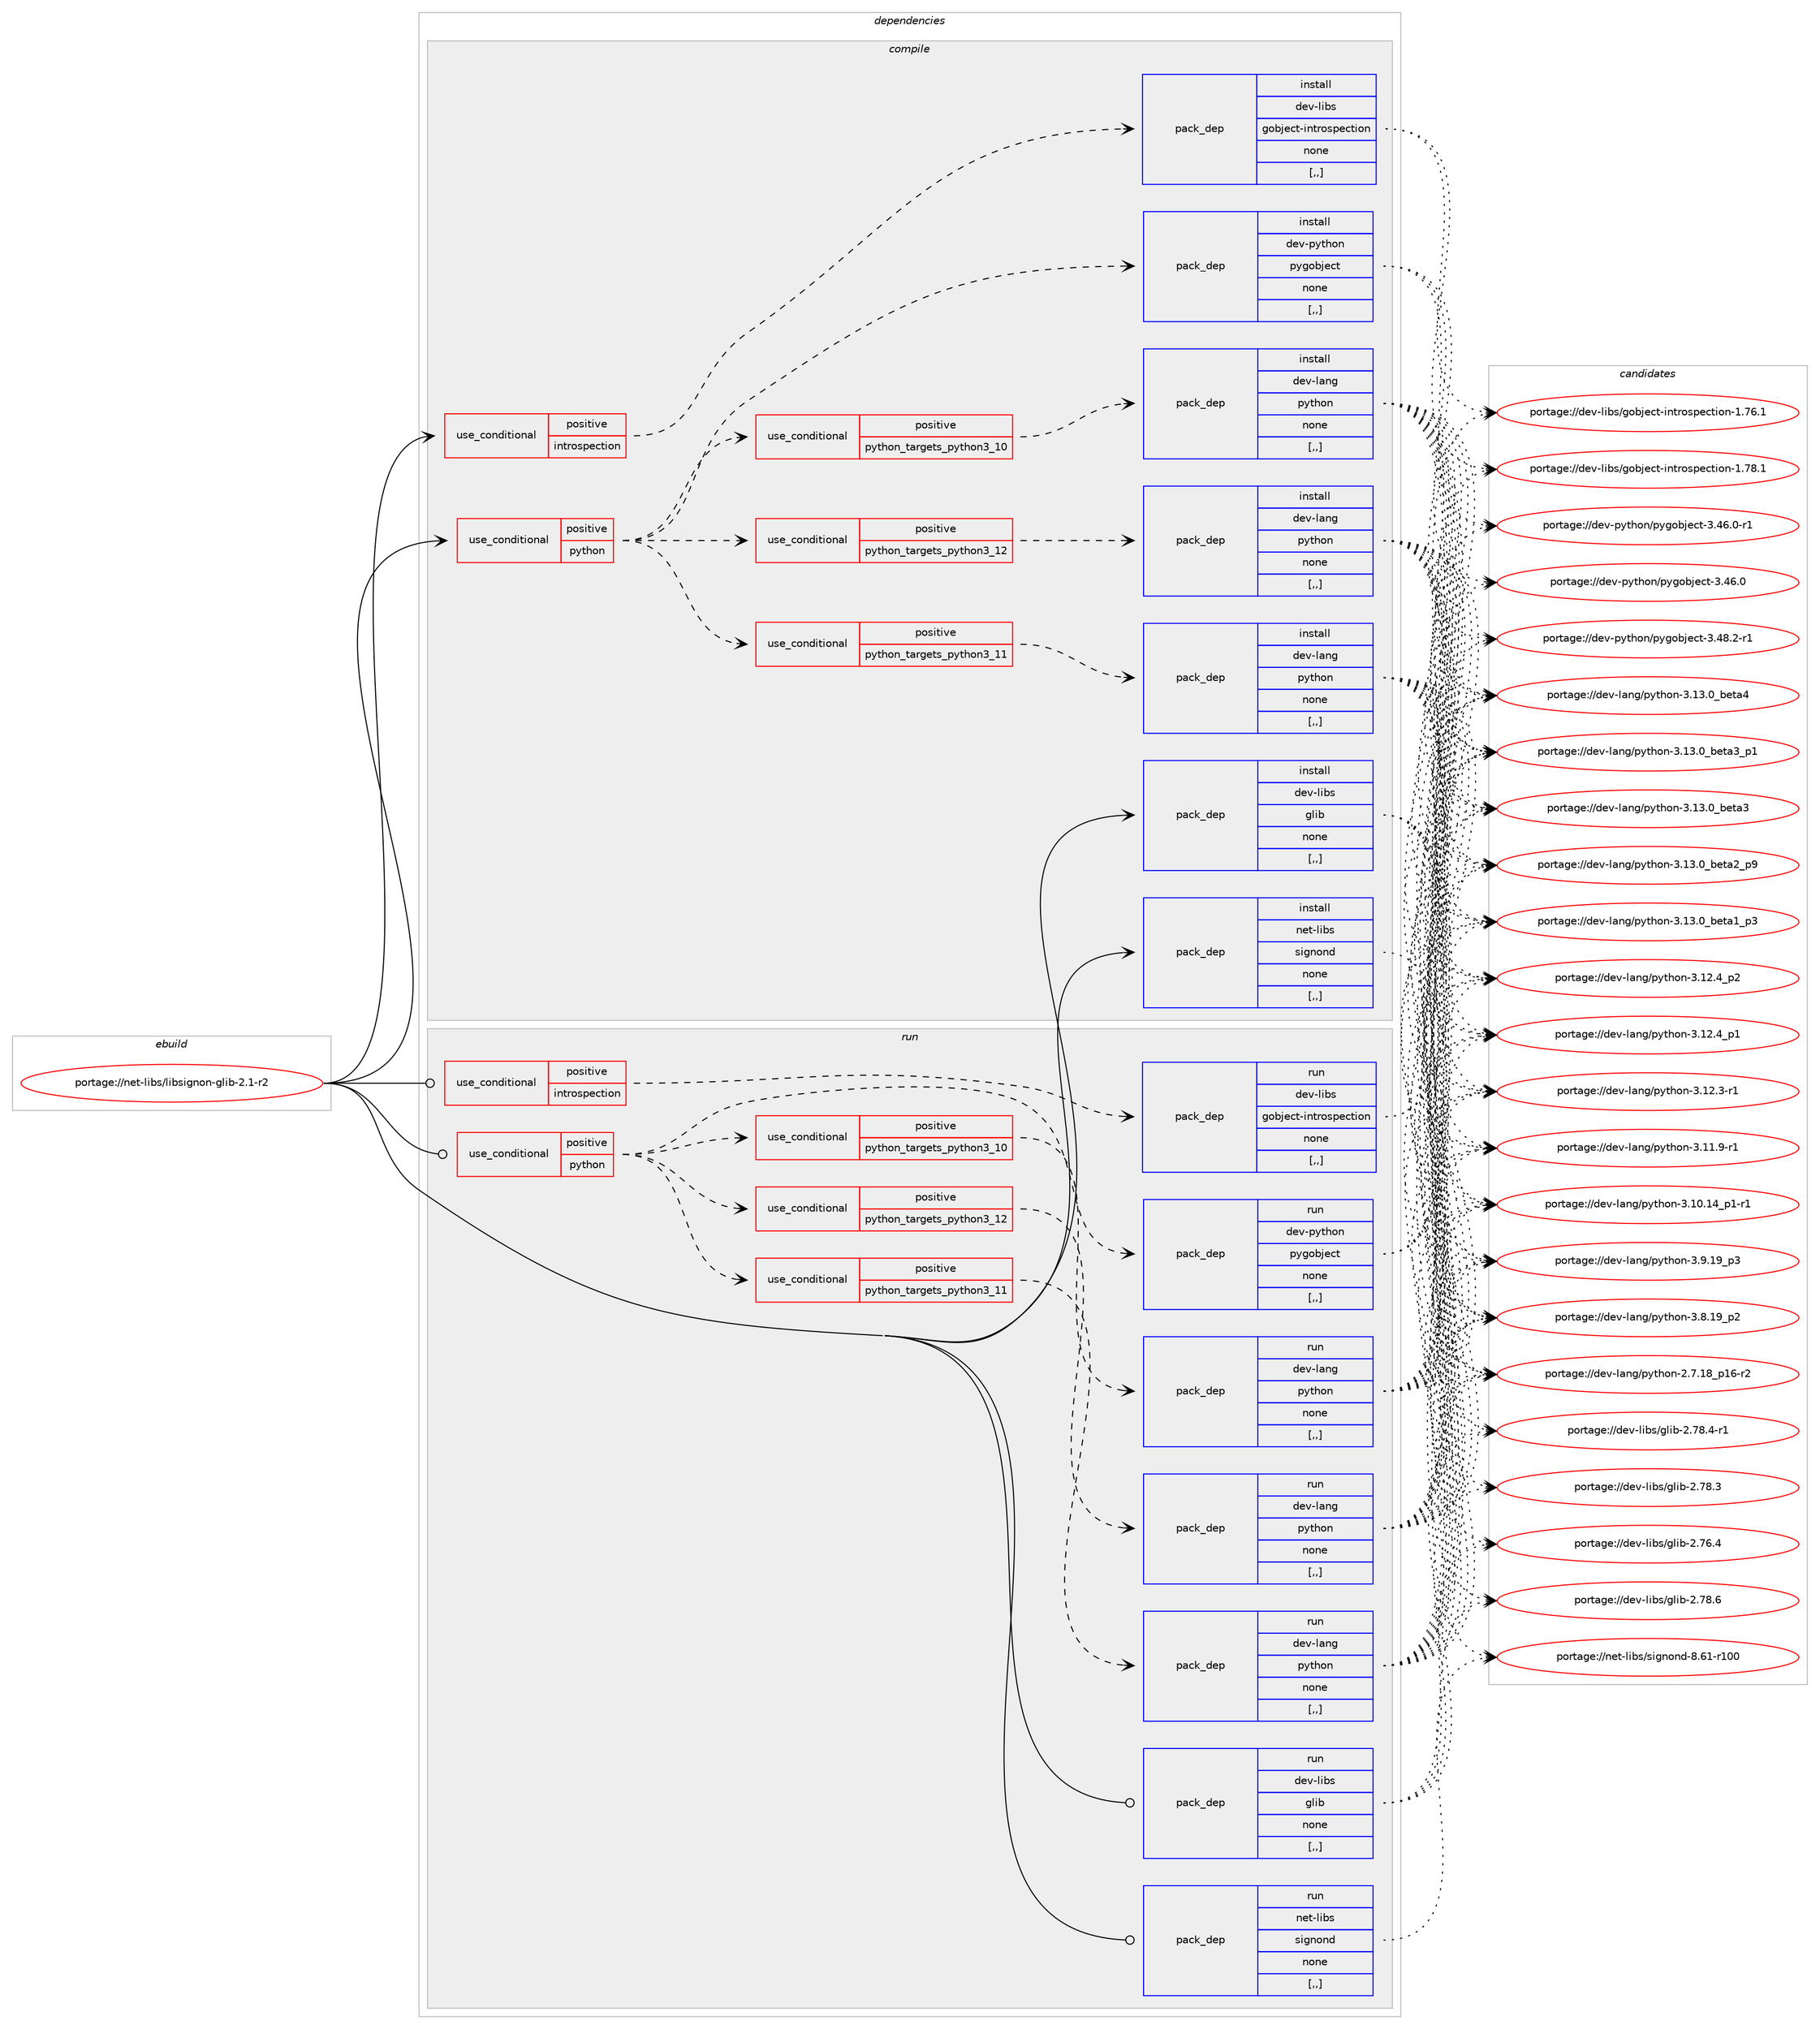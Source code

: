 digraph prolog {

# *************
# Graph options
# *************

newrank=true;
concentrate=true;
compound=true;
graph [rankdir=LR,fontname=Helvetica,fontsize=10,ranksep=1.5];#, ranksep=2.5, nodesep=0.2];
edge  [arrowhead=vee];
node  [fontname=Helvetica,fontsize=10];

# **********
# The ebuild
# **********

subgraph cluster_leftcol {
color=gray;
label=<<i>ebuild</i>>;
id [label="portage://net-libs/libsignon-glib-2.1-r2", color=red, width=4, href="../net-libs/libsignon-glib-2.1-r2.svg"];
}

# ****************
# The dependencies
# ****************

subgraph cluster_midcol {
color=gray;
label=<<i>dependencies</i>>;
subgraph cluster_compile {
fillcolor="#eeeeee";
style=filled;
label=<<i>compile</i>>;
subgraph cond93824 {
dependency359967 [label=<<TABLE BORDER="0" CELLBORDER="1" CELLSPACING="0" CELLPADDING="4"><TR><TD ROWSPAN="3" CELLPADDING="10">use_conditional</TD></TR><TR><TD>positive</TD></TR><TR><TD>introspection</TD></TR></TABLE>>, shape=none, color=red];
subgraph pack263484 {
dependency359968 [label=<<TABLE BORDER="0" CELLBORDER="1" CELLSPACING="0" CELLPADDING="4" WIDTH="220"><TR><TD ROWSPAN="6" CELLPADDING="30">pack_dep</TD></TR><TR><TD WIDTH="110">install</TD></TR><TR><TD>dev-libs</TD></TR><TR><TD>gobject-introspection</TD></TR><TR><TD>none</TD></TR><TR><TD>[,,]</TD></TR></TABLE>>, shape=none, color=blue];
}
dependency359967:e -> dependency359968:w [weight=20,style="dashed",arrowhead="vee"];
}
id:e -> dependency359967:w [weight=20,style="solid",arrowhead="vee"];
subgraph cond93825 {
dependency359969 [label=<<TABLE BORDER="0" CELLBORDER="1" CELLSPACING="0" CELLPADDING="4"><TR><TD ROWSPAN="3" CELLPADDING="10">use_conditional</TD></TR><TR><TD>positive</TD></TR><TR><TD>python</TD></TR></TABLE>>, shape=none, color=red];
subgraph cond93826 {
dependency359970 [label=<<TABLE BORDER="0" CELLBORDER="1" CELLSPACING="0" CELLPADDING="4"><TR><TD ROWSPAN="3" CELLPADDING="10">use_conditional</TD></TR><TR><TD>positive</TD></TR><TR><TD>python_targets_python3_10</TD></TR></TABLE>>, shape=none, color=red];
subgraph pack263485 {
dependency359971 [label=<<TABLE BORDER="0" CELLBORDER="1" CELLSPACING="0" CELLPADDING="4" WIDTH="220"><TR><TD ROWSPAN="6" CELLPADDING="30">pack_dep</TD></TR><TR><TD WIDTH="110">install</TD></TR><TR><TD>dev-lang</TD></TR><TR><TD>python</TD></TR><TR><TD>none</TD></TR><TR><TD>[,,]</TD></TR></TABLE>>, shape=none, color=blue];
}
dependency359970:e -> dependency359971:w [weight=20,style="dashed",arrowhead="vee"];
}
dependency359969:e -> dependency359970:w [weight=20,style="dashed",arrowhead="vee"];
subgraph cond93827 {
dependency359972 [label=<<TABLE BORDER="0" CELLBORDER="1" CELLSPACING="0" CELLPADDING="4"><TR><TD ROWSPAN="3" CELLPADDING="10">use_conditional</TD></TR><TR><TD>positive</TD></TR><TR><TD>python_targets_python3_11</TD></TR></TABLE>>, shape=none, color=red];
subgraph pack263486 {
dependency359973 [label=<<TABLE BORDER="0" CELLBORDER="1" CELLSPACING="0" CELLPADDING="4" WIDTH="220"><TR><TD ROWSPAN="6" CELLPADDING="30">pack_dep</TD></TR><TR><TD WIDTH="110">install</TD></TR><TR><TD>dev-lang</TD></TR><TR><TD>python</TD></TR><TR><TD>none</TD></TR><TR><TD>[,,]</TD></TR></TABLE>>, shape=none, color=blue];
}
dependency359972:e -> dependency359973:w [weight=20,style="dashed",arrowhead="vee"];
}
dependency359969:e -> dependency359972:w [weight=20,style="dashed",arrowhead="vee"];
subgraph cond93828 {
dependency359974 [label=<<TABLE BORDER="0" CELLBORDER="1" CELLSPACING="0" CELLPADDING="4"><TR><TD ROWSPAN="3" CELLPADDING="10">use_conditional</TD></TR><TR><TD>positive</TD></TR><TR><TD>python_targets_python3_12</TD></TR></TABLE>>, shape=none, color=red];
subgraph pack263487 {
dependency359975 [label=<<TABLE BORDER="0" CELLBORDER="1" CELLSPACING="0" CELLPADDING="4" WIDTH="220"><TR><TD ROWSPAN="6" CELLPADDING="30">pack_dep</TD></TR><TR><TD WIDTH="110">install</TD></TR><TR><TD>dev-lang</TD></TR><TR><TD>python</TD></TR><TR><TD>none</TD></TR><TR><TD>[,,]</TD></TR></TABLE>>, shape=none, color=blue];
}
dependency359974:e -> dependency359975:w [weight=20,style="dashed",arrowhead="vee"];
}
dependency359969:e -> dependency359974:w [weight=20,style="dashed",arrowhead="vee"];
subgraph pack263488 {
dependency359976 [label=<<TABLE BORDER="0" CELLBORDER="1" CELLSPACING="0" CELLPADDING="4" WIDTH="220"><TR><TD ROWSPAN="6" CELLPADDING="30">pack_dep</TD></TR><TR><TD WIDTH="110">install</TD></TR><TR><TD>dev-python</TD></TR><TR><TD>pygobject</TD></TR><TR><TD>none</TD></TR><TR><TD>[,,]</TD></TR></TABLE>>, shape=none, color=blue];
}
dependency359969:e -> dependency359976:w [weight=20,style="dashed",arrowhead="vee"];
}
id:e -> dependency359969:w [weight=20,style="solid",arrowhead="vee"];
subgraph pack263489 {
dependency359977 [label=<<TABLE BORDER="0" CELLBORDER="1" CELLSPACING="0" CELLPADDING="4" WIDTH="220"><TR><TD ROWSPAN="6" CELLPADDING="30">pack_dep</TD></TR><TR><TD WIDTH="110">install</TD></TR><TR><TD>dev-libs</TD></TR><TR><TD>glib</TD></TR><TR><TD>none</TD></TR><TR><TD>[,,]</TD></TR></TABLE>>, shape=none, color=blue];
}
id:e -> dependency359977:w [weight=20,style="solid",arrowhead="vee"];
subgraph pack263490 {
dependency359978 [label=<<TABLE BORDER="0" CELLBORDER="1" CELLSPACING="0" CELLPADDING="4" WIDTH="220"><TR><TD ROWSPAN="6" CELLPADDING="30">pack_dep</TD></TR><TR><TD WIDTH="110">install</TD></TR><TR><TD>net-libs</TD></TR><TR><TD>signond</TD></TR><TR><TD>none</TD></TR><TR><TD>[,,]</TD></TR></TABLE>>, shape=none, color=blue];
}
id:e -> dependency359978:w [weight=20,style="solid",arrowhead="vee"];
}
subgraph cluster_compileandrun {
fillcolor="#eeeeee";
style=filled;
label=<<i>compile and run</i>>;
}
subgraph cluster_run {
fillcolor="#eeeeee";
style=filled;
label=<<i>run</i>>;
subgraph cond93829 {
dependency359979 [label=<<TABLE BORDER="0" CELLBORDER="1" CELLSPACING="0" CELLPADDING="4"><TR><TD ROWSPAN="3" CELLPADDING="10">use_conditional</TD></TR><TR><TD>positive</TD></TR><TR><TD>introspection</TD></TR></TABLE>>, shape=none, color=red];
subgraph pack263491 {
dependency359980 [label=<<TABLE BORDER="0" CELLBORDER="1" CELLSPACING="0" CELLPADDING="4" WIDTH="220"><TR><TD ROWSPAN="6" CELLPADDING="30">pack_dep</TD></TR><TR><TD WIDTH="110">run</TD></TR><TR><TD>dev-libs</TD></TR><TR><TD>gobject-introspection</TD></TR><TR><TD>none</TD></TR><TR><TD>[,,]</TD></TR></TABLE>>, shape=none, color=blue];
}
dependency359979:e -> dependency359980:w [weight=20,style="dashed",arrowhead="vee"];
}
id:e -> dependency359979:w [weight=20,style="solid",arrowhead="odot"];
subgraph cond93830 {
dependency359981 [label=<<TABLE BORDER="0" CELLBORDER="1" CELLSPACING="0" CELLPADDING="4"><TR><TD ROWSPAN="3" CELLPADDING="10">use_conditional</TD></TR><TR><TD>positive</TD></TR><TR><TD>python</TD></TR></TABLE>>, shape=none, color=red];
subgraph cond93831 {
dependency359982 [label=<<TABLE BORDER="0" CELLBORDER="1" CELLSPACING="0" CELLPADDING="4"><TR><TD ROWSPAN="3" CELLPADDING="10">use_conditional</TD></TR><TR><TD>positive</TD></TR><TR><TD>python_targets_python3_10</TD></TR></TABLE>>, shape=none, color=red];
subgraph pack263492 {
dependency359983 [label=<<TABLE BORDER="0" CELLBORDER="1" CELLSPACING="0" CELLPADDING="4" WIDTH="220"><TR><TD ROWSPAN="6" CELLPADDING="30">pack_dep</TD></TR><TR><TD WIDTH="110">run</TD></TR><TR><TD>dev-lang</TD></TR><TR><TD>python</TD></TR><TR><TD>none</TD></TR><TR><TD>[,,]</TD></TR></TABLE>>, shape=none, color=blue];
}
dependency359982:e -> dependency359983:w [weight=20,style="dashed",arrowhead="vee"];
}
dependency359981:e -> dependency359982:w [weight=20,style="dashed",arrowhead="vee"];
subgraph cond93832 {
dependency359984 [label=<<TABLE BORDER="0" CELLBORDER="1" CELLSPACING="0" CELLPADDING="4"><TR><TD ROWSPAN="3" CELLPADDING="10">use_conditional</TD></TR><TR><TD>positive</TD></TR><TR><TD>python_targets_python3_11</TD></TR></TABLE>>, shape=none, color=red];
subgraph pack263493 {
dependency359985 [label=<<TABLE BORDER="0" CELLBORDER="1" CELLSPACING="0" CELLPADDING="4" WIDTH="220"><TR><TD ROWSPAN="6" CELLPADDING="30">pack_dep</TD></TR><TR><TD WIDTH="110">run</TD></TR><TR><TD>dev-lang</TD></TR><TR><TD>python</TD></TR><TR><TD>none</TD></TR><TR><TD>[,,]</TD></TR></TABLE>>, shape=none, color=blue];
}
dependency359984:e -> dependency359985:w [weight=20,style="dashed",arrowhead="vee"];
}
dependency359981:e -> dependency359984:w [weight=20,style="dashed",arrowhead="vee"];
subgraph cond93833 {
dependency359986 [label=<<TABLE BORDER="0" CELLBORDER="1" CELLSPACING="0" CELLPADDING="4"><TR><TD ROWSPAN="3" CELLPADDING="10">use_conditional</TD></TR><TR><TD>positive</TD></TR><TR><TD>python_targets_python3_12</TD></TR></TABLE>>, shape=none, color=red];
subgraph pack263494 {
dependency359987 [label=<<TABLE BORDER="0" CELLBORDER="1" CELLSPACING="0" CELLPADDING="4" WIDTH="220"><TR><TD ROWSPAN="6" CELLPADDING="30">pack_dep</TD></TR><TR><TD WIDTH="110">run</TD></TR><TR><TD>dev-lang</TD></TR><TR><TD>python</TD></TR><TR><TD>none</TD></TR><TR><TD>[,,]</TD></TR></TABLE>>, shape=none, color=blue];
}
dependency359986:e -> dependency359987:w [weight=20,style="dashed",arrowhead="vee"];
}
dependency359981:e -> dependency359986:w [weight=20,style="dashed",arrowhead="vee"];
subgraph pack263495 {
dependency359988 [label=<<TABLE BORDER="0" CELLBORDER="1" CELLSPACING="0" CELLPADDING="4" WIDTH="220"><TR><TD ROWSPAN="6" CELLPADDING="30">pack_dep</TD></TR><TR><TD WIDTH="110">run</TD></TR><TR><TD>dev-python</TD></TR><TR><TD>pygobject</TD></TR><TR><TD>none</TD></TR><TR><TD>[,,]</TD></TR></TABLE>>, shape=none, color=blue];
}
dependency359981:e -> dependency359988:w [weight=20,style="dashed",arrowhead="vee"];
}
id:e -> dependency359981:w [weight=20,style="solid",arrowhead="odot"];
subgraph pack263496 {
dependency359989 [label=<<TABLE BORDER="0" CELLBORDER="1" CELLSPACING="0" CELLPADDING="4" WIDTH="220"><TR><TD ROWSPAN="6" CELLPADDING="30">pack_dep</TD></TR><TR><TD WIDTH="110">run</TD></TR><TR><TD>dev-libs</TD></TR><TR><TD>glib</TD></TR><TR><TD>none</TD></TR><TR><TD>[,,]</TD></TR></TABLE>>, shape=none, color=blue];
}
id:e -> dependency359989:w [weight=20,style="solid",arrowhead="odot"];
subgraph pack263497 {
dependency359990 [label=<<TABLE BORDER="0" CELLBORDER="1" CELLSPACING="0" CELLPADDING="4" WIDTH="220"><TR><TD ROWSPAN="6" CELLPADDING="30">pack_dep</TD></TR><TR><TD WIDTH="110">run</TD></TR><TR><TD>net-libs</TD></TR><TR><TD>signond</TD></TR><TR><TD>none</TD></TR><TR><TD>[,,]</TD></TR></TABLE>>, shape=none, color=blue];
}
id:e -> dependency359990:w [weight=20,style="solid",arrowhead="odot"];
}
}

# **************
# The candidates
# **************

subgraph cluster_choices {
rank=same;
color=gray;
label=<<i>candidates</i>>;

subgraph choice263484 {
color=black;
nodesep=1;
choice1001011184510810598115471031119810610199116451051101161141111151121019911610511111045494655564649 [label="portage://dev-libs/gobject-introspection-1.78.1", color=red, width=4,href="../dev-libs/gobject-introspection-1.78.1.svg"];
choice1001011184510810598115471031119810610199116451051101161141111151121019911610511111045494655544649 [label="portage://dev-libs/gobject-introspection-1.76.1", color=red, width=4,href="../dev-libs/gobject-introspection-1.76.1.svg"];
dependency359968:e -> choice1001011184510810598115471031119810610199116451051101161141111151121019911610511111045494655564649:w [style=dotted,weight="100"];
dependency359968:e -> choice1001011184510810598115471031119810610199116451051101161141111151121019911610511111045494655544649:w [style=dotted,weight="100"];
}
subgraph choice263485 {
color=black;
nodesep=1;
choice1001011184510897110103471121211161041111104551464951464895981011169752 [label="portage://dev-lang/python-3.13.0_beta4", color=red, width=4,href="../dev-lang/python-3.13.0_beta4.svg"];
choice10010111845108971101034711212111610411111045514649514648959810111697519511249 [label="portage://dev-lang/python-3.13.0_beta3_p1", color=red, width=4,href="../dev-lang/python-3.13.0_beta3_p1.svg"];
choice1001011184510897110103471121211161041111104551464951464895981011169751 [label="portage://dev-lang/python-3.13.0_beta3", color=red, width=4,href="../dev-lang/python-3.13.0_beta3.svg"];
choice10010111845108971101034711212111610411111045514649514648959810111697509511257 [label="portage://dev-lang/python-3.13.0_beta2_p9", color=red, width=4,href="../dev-lang/python-3.13.0_beta2_p9.svg"];
choice10010111845108971101034711212111610411111045514649514648959810111697499511251 [label="portage://dev-lang/python-3.13.0_beta1_p3", color=red, width=4,href="../dev-lang/python-3.13.0_beta1_p3.svg"];
choice100101118451089711010347112121116104111110455146495046529511250 [label="portage://dev-lang/python-3.12.4_p2", color=red, width=4,href="../dev-lang/python-3.12.4_p2.svg"];
choice100101118451089711010347112121116104111110455146495046529511249 [label="portage://dev-lang/python-3.12.4_p1", color=red, width=4,href="../dev-lang/python-3.12.4_p1.svg"];
choice100101118451089711010347112121116104111110455146495046514511449 [label="portage://dev-lang/python-3.12.3-r1", color=red, width=4,href="../dev-lang/python-3.12.3-r1.svg"];
choice100101118451089711010347112121116104111110455146494946574511449 [label="portage://dev-lang/python-3.11.9-r1", color=red, width=4,href="../dev-lang/python-3.11.9-r1.svg"];
choice100101118451089711010347112121116104111110455146494846495295112494511449 [label="portage://dev-lang/python-3.10.14_p1-r1", color=red, width=4,href="../dev-lang/python-3.10.14_p1-r1.svg"];
choice100101118451089711010347112121116104111110455146574649579511251 [label="portage://dev-lang/python-3.9.19_p3", color=red, width=4,href="../dev-lang/python-3.9.19_p3.svg"];
choice100101118451089711010347112121116104111110455146564649579511250 [label="portage://dev-lang/python-3.8.19_p2", color=red, width=4,href="../dev-lang/python-3.8.19_p2.svg"];
choice100101118451089711010347112121116104111110455046554649569511249544511450 [label="portage://dev-lang/python-2.7.18_p16-r2", color=red, width=4,href="../dev-lang/python-2.7.18_p16-r2.svg"];
dependency359971:e -> choice1001011184510897110103471121211161041111104551464951464895981011169752:w [style=dotted,weight="100"];
dependency359971:e -> choice10010111845108971101034711212111610411111045514649514648959810111697519511249:w [style=dotted,weight="100"];
dependency359971:e -> choice1001011184510897110103471121211161041111104551464951464895981011169751:w [style=dotted,weight="100"];
dependency359971:e -> choice10010111845108971101034711212111610411111045514649514648959810111697509511257:w [style=dotted,weight="100"];
dependency359971:e -> choice10010111845108971101034711212111610411111045514649514648959810111697499511251:w [style=dotted,weight="100"];
dependency359971:e -> choice100101118451089711010347112121116104111110455146495046529511250:w [style=dotted,weight="100"];
dependency359971:e -> choice100101118451089711010347112121116104111110455146495046529511249:w [style=dotted,weight="100"];
dependency359971:e -> choice100101118451089711010347112121116104111110455146495046514511449:w [style=dotted,weight="100"];
dependency359971:e -> choice100101118451089711010347112121116104111110455146494946574511449:w [style=dotted,weight="100"];
dependency359971:e -> choice100101118451089711010347112121116104111110455146494846495295112494511449:w [style=dotted,weight="100"];
dependency359971:e -> choice100101118451089711010347112121116104111110455146574649579511251:w [style=dotted,weight="100"];
dependency359971:e -> choice100101118451089711010347112121116104111110455146564649579511250:w [style=dotted,weight="100"];
dependency359971:e -> choice100101118451089711010347112121116104111110455046554649569511249544511450:w [style=dotted,weight="100"];
}
subgraph choice263486 {
color=black;
nodesep=1;
choice1001011184510897110103471121211161041111104551464951464895981011169752 [label="portage://dev-lang/python-3.13.0_beta4", color=red, width=4,href="../dev-lang/python-3.13.0_beta4.svg"];
choice10010111845108971101034711212111610411111045514649514648959810111697519511249 [label="portage://dev-lang/python-3.13.0_beta3_p1", color=red, width=4,href="../dev-lang/python-3.13.0_beta3_p1.svg"];
choice1001011184510897110103471121211161041111104551464951464895981011169751 [label="portage://dev-lang/python-3.13.0_beta3", color=red, width=4,href="../dev-lang/python-3.13.0_beta3.svg"];
choice10010111845108971101034711212111610411111045514649514648959810111697509511257 [label="portage://dev-lang/python-3.13.0_beta2_p9", color=red, width=4,href="../dev-lang/python-3.13.0_beta2_p9.svg"];
choice10010111845108971101034711212111610411111045514649514648959810111697499511251 [label="portage://dev-lang/python-3.13.0_beta1_p3", color=red, width=4,href="../dev-lang/python-3.13.0_beta1_p3.svg"];
choice100101118451089711010347112121116104111110455146495046529511250 [label="portage://dev-lang/python-3.12.4_p2", color=red, width=4,href="../dev-lang/python-3.12.4_p2.svg"];
choice100101118451089711010347112121116104111110455146495046529511249 [label="portage://dev-lang/python-3.12.4_p1", color=red, width=4,href="../dev-lang/python-3.12.4_p1.svg"];
choice100101118451089711010347112121116104111110455146495046514511449 [label="portage://dev-lang/python-3.12.3-r1", color=red, width=4,href="../dev-lang/python-3.12.3-r1.svg"];
choice100101118451089711010347112121116104111110455146494946574511449 [label="portage://dev-lang/python-3.11.9-r1", color=red, width=4,href="../dev-lang/python-3.11.9-r1.svg"];
choice100101118451089711010347112121116104111110455146494846495295112494511449 [label="portage://dev-lang/python-3.10.14_p1-r1", color=red, width=4,href="../dev-lang/python-3.10.14_p1-r1.svg"];
choice100101118451089711010347112121116104111110455146574649579511251 [label="portage://dev-lang/python-3.9.19_p3", color=red, width=4,href="../dev-lang/python-3.9.19_p3.svg"];
choice100101118451089711010347112121116104111110455146564649579511250 [label="portage://dev-lang/python-3.8.19_p2", color=red, width=4,href="../dev-lang/python-3.8.19_p2.svg"];
choice100101118451089711010347112121116104111110455046554649569511249544511450 [label="portage://dev-lang/python-2.7.18_p16-r2", color=red, width=4,href="../dev-lang/python-2.7.18_p16-r2.svg"];
dependency359973:e -> choice1001011184510897110103471121211161041111104551464951464895981011169752:w [style=dotted,weight="100"];
dependency359973:e -> choice10010111845108971101034711212111610411111045514649514648959810111697519511249:w [style=dotted,weight="100"];
dependency359973:e -> choice1001011184510897110103471121211161041111104551464951464895981011169751:w [style=dotted,weight="100"];
dependency359973:e -> choice10010111845108971101034711212111610411111045514649514648959810111697509511257:w [style=dotted,weight="100"];
dependency359973:e -> choice10010111845108971101034711212111610411111045514649514648959810111697499511251:w [style=dotted,weight="100"];
dependency359973:e -> choice100101118451089711010347112121116104111110455146495046529511250:w [style=dotted,weight="100"];
dependency359973:e -> choice100101118451089711010347112121116104111110455146495046529511249:w [style=dotted,weight="100"];
dependency359973:e -> choice100101118451089711010347112121116104111110455146495046514511449:w [style=dotted,weight="100"];
dependency359973:e -> choice100101118451089711010347112121116104111110455146494946574511449:w [style=dotted,weight="100"];
dependency359973:e -> choice100101118451089711010347112121116104111110455146494846495295112494511449:w [style=dotted,weight="100"];
dependency359973:e -> choice100101118451089711010347112121116104111110455146574649579511251:w [style=dotted,weight="100"];
dependency359973:e -> choice100101118451089711010347112121116104111110455146564649579511250:w [style=dotted,weight="100"];
dependency359973:e -> choice100101118451089711010347112121116104111110455046554649569511249544511450:w [style=dotted,weight="100"];
}
subgraph choice263487 {
color=black;
nodesep=1;
choice1001011184510897110103471121211161041111104551464951464895981011169752 [label="portage://dev-lang/python-3.13.0_beta4", color=red, width=4,href="../dev-lang/python-3.13.0_beta4.svg"];
choice10010111845108971101034711212111610411111045514649514648959810111697519511249 [label="portage://dev-lang/python-3.13.0_beta3_p1", color=red, width=4,href="../dev-lang/python-3.13.0_beta3_p1.svg"];
choice1001011184510897110103471121211161041111104551464951464895981011169751 [label="portage://dev-lang/python-3.13.0_beta3", color=red, width=4,href="../dev-lang/python-3.13.0_beta3.svg"];
choice10010111845108971101034711212111610411111045514649514648959810111697509511257 [label="portage://dev-lang/python-3.13.0_beta2_p9", color=red, width=4,href="../dev-lang/python-3.13.0_beta2_p9.svg"];
choice10010111845108971101034711212111610411111045514649514648959810111697499511251 [label="portage://dev-lang/python-3.13.0_beta1_p3", color=red, width=4,href="../dev-lang/python-3.13.0_beta1_p3.svg"];
choice100101118451089711010347112121116104111110455146495046529511250 [label="portage://dev-lang/python-3.12.4_p2", color=red, width=4,href="../dev-lang/python-3.12.4_p2.svg"];
choice100101118451089711010347112121116104111110455146495046529511249 [label="portage://dev-lang/python-3.12.4_p1", color=red, width=4,href="../dev-lang/python-3.12.4_p1.svg"];
choice100101118451089711010347112121116104111110455146495046514511449 [label="portage://dev-lang/python-3.12.3-r1", color=red, width=4,href="../dev-lang/python-3.12.3-r1.svg"];
choice100101118451089711010347112121116104111110455146494946574511449 [label="portage://dev-lang/python-3.11.9-r1", color=red, width=4,href="../dev-lang/python-3.11.9-r1.svg"];
choice100101118451089711010347112121116104111110455146494846495295112494511449 [label="portage://dev-lang/python-3.10.14_p1-r1", color=red, width=4,href="../dev-lang/python-3.10.14_p1-r1.svg"];
choice100101118451089711010347112121116104111110455146574649579511251 [label="portage://dev-lang/python-3.9.19_p3", color=red, width=4,href="../dev-lang/python-3.9.19_p3.svg"];
choice100101118451089711010347112121116104111110455146564649579511250 [label="portage://dev-lang/python-3.8.19_p2", color=red, width=4,href="../dev-lang/python-3.8.19_p2.svg"];
choice100101118451089711010347112121116104111110455046554649569511249544511450 [label="portage://dev-lang/python-2.7.18_p16-r2", color=red, width=4,href="../dev-lang/python-2.7.18_p16-r2.svg"];
dependency359975:e -> choice1001011184510897110103471121211161041111104551464951464895981011169752:w [style=dotted,weight="100"];
dependency359975:e -> choice10010111845108971101034711212111610411111045514649514648959810111697519511249:w [style=dotted,weight="100"];
dependency359975:e -> choice1001011184510897110103471121211161041111104551464951464895981011169751:w [style=dotted,weight="100"];
dependency359975:e -> choice10010111845108971101034711212111610411111045514649514648959810111697509511257:w [style=dotted,weight="100"];
dependency359975:e -> choice10010111845108971101034711212111610411111045514649514648959810111697499511251:w [style=dotted,weight="100"];
dependency359975:e -> choice100101118451089711010347112121116104111110455146495046529511250:w [style=dotted,weight="100"];
dependency359975:e -> choice100101118451089711010347112121116104111110455146495046529511249:w [style=dotted,weight="100"];
dependency359975:e -> choice100101118451089711010347112121116104111110455146495046514511449:w [style=dotted,weight="100"];
dependency359975:e -> choice100101118451089711010347112121116104111110455146494946574511449:w [style=dotted,weight="100"];
dependency359975:e -> choice100101118451089711010347112121116104111110455146494846495295112494511449:w [style=dotted,weight="100"];
dependency359975:e -> choice100101118451089711010347112121116104111110455146574649579511251:w [style=dotted,weight="100"];
dependency359975:e -> choice100101118451089711010347112121116104111110455146564649579511250:w [style=dotted,weight="100"];
dependency359975:e -> choice100101118451089711010347112121116104111110455046554649569511249544511450:w [style=dotted,weight="100"];
}
subgraph choice263488 {
color=black;
nodesep=1;
choice10010111845112121116104111110471121211031119810610199116455146525646504511449 [label="portage://dev-python/pygobject-3.48.2-r1", color=red, width=4,href="../dev-python/pygobject-3.48.2-r1.svg"];
choice10010111845112121116104111110471121211031119810610199116455146525446484511449 [label="portage://dev-python/pygobject-3.46.0-r1", color=red, width=4,href="../dev-python/pygobject-3.46.0-r1.svg"];
choice1001011184511212111610411111047112121103111981061019911645514652544648 [label="portage://dev-python/pygobject-3.46.0", color=red, width=4,href="../dev-python/pygobject-3.46.0.svg"];
dependency359976:e -> choice10010111845112121116104111110471121211031119810610199116455146525646504511449:w [style=dotted,weight="100"];
dependency359976:e -> choice10010111845112121116104111110471121211031119810610199116455146525446484511449:w [style=dotted,weight="100"];
dependency359976:e -> choice1001011184511212111610411111047112121103111981061019911645514652544648:w [style=dotted,weight="100"];
}
subgraph choice263489 {
color=black;
nodesep=1;
choice1001011184510810598115471031081059845504655564654 [label="portage://dev-libs/glib-2.78.6", color=red, width=4,href="../dev-libs/glib-2.78.6.svg"];
choice10010111845108105981154710310810598455046555646524511449 [label="portage://dev-libs/glib-2.78.4-r1", color=red, width=4,href="../dev-libs/glib-2.78.4-r1.svg"];
choice1001011184510810598115471031081059845504655564651 [label="portage://dev-libs/glib-2.78.3", color=red, width=4,href="../dev-libs/glib-2.78.3.svg"];
choice1001011184510810598115471031081059845504655544652 [label="portage://dev-libs/glib-2.76.4", color=red, width=4,href="../dev-libs/glib-2.76.4.svg"];
dependency359977:e -> choice1001011184510810598115471031081059845504655564654:w [style=dotted,weight="100"];
dependency359977:e -> choice10010111845108105981154710310810598455046555646524511449:w [style=dotted,weight="100"];
dependency359977:e -> choice1001011184510810598115471031081059845504655564651:w [style=dotted,weight="100"];
dependency359977:e -> choice1001011184510810598115471031081059845504655544652:w [style=dotted,weight="100"];
}
subgraph choice263490 {
color=black;
nodesep=1;
choice110101116451081059811547115105103110111110100455646544945114494848 [label="portage://net-libs/signond-8.61-r100", color=red, width=4,href="../net-libs/signond-8.61-r100.svg"];
dependency359978:e -> choice110101116451081059811547115105103110111110100455646544945114494848:w [style=dotted,weight="100"];
}
subgraph choice263491 {
color=black;
nodesep=1;
choice1001011184510810598115471031119810610199116451051101161141111151121019911610511111045494655564649 [label="portage://dev-libs/gobject-introspection-1.78.1", color=red, width=4,href="../dev-libs/gobject-introspection-1.78.1.svg"];
choice1001011184510810598115471031119810610199116451051101161141111151121019911610511111045494655544649 [label="portage://dev-libs/gobject-introspection-1.76.1", color=red, width=4,href="../dev-libs/gobject-introspection-1.76.1.svg"];
dependency359980:e -> choice1001011184510810598115471031119810610199116451051101161141111151121019911610511111045494655564649:w [style=dotted,weight="100"];
dependency359980:e -> choice1001011184510810598115471031119810610199116451051101161141111151121019911610511111045494655544649:w [style=dotted,weight="100"];
}
subgraph choice263492 {
color=black;
nodesep=1;
choice1001011184510897110103471121211161041111104551464951464895981011169752 [label="portage://dev-lang/python-3.13.0_beta4", color=red, width=4,href="../dev-lang/python-3.13.0_beta4.svg"];
choice10010111845108971101034711212111610411111045514649514648959810111697519511249 [label="portage://dev-lang/python-3.13.0_beta3_p1", color=red, width=4,href="../dev-lang/python-3.13.0_beta3_p1.svg"];
choice1001011184510897110103471121211161041111104551464951464895981011169751 [label="portage://dev-lang/python-3.13.0_beta3", color=red, width=4,href="../dev-lang/python-3.13.0_beta3.svg"];
choice10010111845108971101034711212111610411111045514649514648959810111697509511257 [label="portage://dev-lang/python-3.13.0_beta2_p9", color=red, width=4,href="../dev-lang/python-3.13.0_beta2_p9.svg"];
choice10010111845108971101034711212111610411111045514649514648959810111697499511251 [label="portage://dev-lang/python-3.13.0_beta1_p3", color=red, width=4,href="../dev-lang/python-3.13.0_beta1_p3.svg"];
choice100101118451089711010347112121116104111110455146495046529511250 [label="portage://dev-lang/python-3.12.4_p2", color=red, width=4,href="../dev-lang/python-3.12.4_p2.svg"];
choice100101118451089711010347112121116104111110455146495046529511249 [label="portage://dev-lang/python-3.12.4_p1", color=red, width=4,href="../dev-lang/python-3.12.4_p1.svg"];
choice100101118451089711010347112121116104111110455146495046514511449 [label="portage://dev-lang/python-3.12.3-r1", color=red, width=4,href="../dev-lang/python-3.12.3-r1.svg"];
choice100101118451089711010347112121116104111110455146494946574511449 [label="portage://dev-lang/python-3.11.9-r1", color=red, width=4,href="../dev-lang/python-3.11.9-r1.svg"];
choice100101118451089711010347112121116104111110455146494846495295112494511449 [label="portage://dev-lang/python-3.10.14_p1-r1", color=red, width=4,href="../dev-lang/python-3.10.14_p1-r1.svg"];
choice100101118451089711010347112121116104111110455146574649579511251 [label="portage://dev-lang/python-3.9.19_p3", color=red, width=4,href="../dev-lang/python-3.9.19_p3.svg"];
choice100101118451089711010347112121116104111110455146564649579511250 [label="portage://dev-lang/python-3.8.19_p2", color=red, width=4,href="../dev-lang/python-3.8.19_p2.svg"];
choice100101118451089711010347112121116104111110455046554649569511249544511450 [label="portage://dev-lang/python-2.7.18_p16-r2", color=red, width=4,href="../dev-lang/python-2.7.18_p16-r2.svg"];
dependency359983:e -> choice1001011184510897110103471121211161041111104551464951464895981011169752:w [style=dotted,weight="100"];
dependency359983:e -> choice10010111845108971101034711212111610411111045514649514648959810111697519511249:w [style=dotted,weight="100"];
dependency359983:e -> choice1001011184510897110103471121211161041111104551464951464895981011169751:w [style=dotted,weight="100"];
dependency359983:e -> choice10010111845108971101034711212111610411111045514649514648959810111697509511257:w [style=dotted,weight="100"];
dependency359983:e -> choice10010111845108971101034711212111610411111045514649514648959810111697499511251:w [style=dotted,weight="100"];
dependency359983:e -> choice100101118451089711010347112121116104111110455146495046529511250:w [style=dotted,weight="100"];
dependency359983:e -> choice100101118451089711010347112121116104111110455146495046529511249:w [style=dotted,weight="100"];
dependency359983:e -> choice100101118451089711010347112121116104111110455146495046514511449:w [style=dotted,weight="100"];
dependency359983:e -> choice100101118451089711010347112121116104111110455146494946574511449:w [style=dotted,weight="100"];
dependency359983:e -> choice100101118451089711010347112121116104111110455146494846495295112494511449:w [style=dotted,weight="100"];
dependency359983:e -> choice100101118451089711010347112121116104111110455146574649579511251:w [style=dotted,weight="100"];
dependency359983:e -> choice100101118451089711010347112121116104111110455146564649579511250:w [style=dotted,weight="100"];
dependency359983:e -> choice100101118451089711010347112121116104111110455046554649569511249544511450:w [style=dotted,weight="100"];
}
subgraph choice263493 {
color=black;
nodesep=1;
choice1001011184510897110103471121211161041111104551464951464895981011169752 [label="portage://dev-lang/python-3.13.0_beta4", color=red, width=4,href="../dev-lang/python-3.13.0_beta4.svg"];
choice10010111845108971101034711212111610411111045514649514648959810111697519511249 [label="portage://dev-lang/python-3.13.0_beta3_p1", color=red, width=4,href="../dev-lang/python-3.13.0_beta3_p1.svg"];
choice1001011184510897110103471121211161041111104551464951464895981011169751 [label="portage://dev-lang/python-3.13.0_beta3", color=red, width=4,href="../dev-lang/python-3.13.0_beta3.svg"];
choice10010111845108971101034711212111610411111045514649514648959810111697509511257 [label="portage://dev-lang/python-3.13.0_beta2_p9", color=red, width=4,href="../dev-lang/python-3.13.0_beta2_p9.svg"];
choice10010111845108971101034711212111610411111045514649514648959810111697499511251 [label="portage://dev-lang/python-3.13.0_beta1_p3", color=red, width=4,href="../dev-lang/python-3.13.0_beta1_p3.svg"];
choice100101118451089711010347112121116104111110455146495046529511250 [label="portage://dev-lang/python-3.12.4_p2", color=red, width=4,href="../dev-lang/python-3.12.4_p2.svg"];
choice100101118451089711010347112121116104111110455146495046529511249 [label="portage://dev-lang/python-3.12.4_p1", color=red, width=4,href="../dev-lang/python-3.12.4_p1.svg"];
choice100101118451089711010347112121116104111110455146495046514511449 [label="portage://dev-lang/python-3.12.3-r1", color=red, width=4,href="../dev-lang/python-3.12.3-r1.svg"];
choice100101118451089711010347112121116104111110455146494946574511449 [label="portage://dev-lang/python-3.11.9-r1", color=red, width=4,href="../dev-lang/python-3.11.9-r1.svg"];
choice100101118451089711010347112121116104111110455146494846495295112494511449 [label="portage://dev-lang/python-3.10.14_p1-r1", color=red, width=4,href="../dev-lang/python-3.10.14_p1-r1.svg"];
choice100101118451089711010347112121116104111110455146574649579511251 [label="portage://dev-lang/python-3.9.19_p3", color=red, width=4,href="../dev-lang/python-3.9.19_p3.svg"];
choice100101118451089711010347112121116104111110455146564649579511250 [label="portage://dev-lang/python-3.8.19_p2", color=red, width=4,href="../dev-lang/python-3.8.19_p2.svg"];
choice100101118451089711010347112121116104111110455046554649569511249544511450 [label="portage://dev-lang/python-2.7.18_p16-r2", color=red, width=4,href="../dev-lang/python-2.7.18_p16-r2.svg"];
dependency359985:e -> choice1001011184510897110103471121211161041111104551464951464895981011169752:w [style=dotted,weight="100"];
dependency359985:e -> choice10010111845108971101034711212111610411111045514649514648959810111697519511249:w [style=dotted,weight="100"];
dependency359985:e -> choice1001011184510897110103471121211161041111104551464951464895981011169751:w [style=dotted,weight="100"];
dependency359985:e -> choice10010111845108971101034711212111610411111045514649514648959810111697509511257:w [style=dotted,weight="100"];
dependency359985:e -> choice10010111845108971101034711212111610411111045514649514648959810111697499511251:w [style=dotted,weight="100"];
dependency359985:e -> choice100101118451089711010347112121116104111110455146495046529511250:w [style=dotted,weight="100"];
dependency359985:e -> choice100101118451089711010347112121116104111110455146495046529511249:w [style=dotted,weight="100"];
dependency359985:e -> choice100101118451089711010347112121116104111110455146495046514511449:w [style=dotted,weight="100"];
dependency359985:e -> choice100101118451089711010347112121116104111110455146494946574511449:w [style=dotted,weight="100"];
dependency359985:e -> choice100101118451089711010347112121116104111110455146494846495295112494511449:w [style=dotted,weight="100"];
dependency359985:e -> choice100101118451089711010347112121116104111110455146574649579511251:w [style=dotted,weight="100"];
dependency359985:e -> choice100101118451089711010347112121116104111110455146564649579511250:w [style=dotted,weight="100"];
dependency359985:e -> choice100101118451089711010347112121116104111110455046554649569511249544511450:w [style=dotted,weight="100"];
}
subgraph choice263494 {
color=black;
nodesep=1;
choice1001011184510897110103471121211161041111104551464951464895981011169752 [label="portage://dev-lang/python-3.13.0_beta4", color=red, width=4,href="../dev-lang/python-3.13.0_beta4.svg"];
choice10010111845108971101034711212111610411111045514649514648959810111697519511249 [label="portage://dev-lang/python-3.13.0_beta3_p1", color=red, width=4,href="../dev-lang/python-3.13.0_beta3_p1.svg"];
choice1001011184510897110103471121211161041111104551464951464895981011169751 [label="portage://dev-lang/python-3.13.0_beta3", color=red, width=4,href="../dev-lang/python-3.13.0_beta3.svg"];
choice10010111845108971101034711212111610411111045514649514648959810111697509511257 [label="portage://dev-lang/python-3.13.0_beta2_p9", color=red, width=4,href="../dev-lang/python-3.13.0_beta2_p9.svg"];
choice10010111845108971101034711212111610411111045514649514648959810111697499511251 [label="portage://dev-lang/python-3.13.0_beta1_p3", color=red, width=4,href="../dev-lang/python-3.13.0_beta1_p3.svg"];
choice100101118451089711010347112121116104111110455146495046529511250 [label="portage://dev-lang/python-3.12.4_p2", color=red, width=4,href="../dev-lang/python-3.12.4_p2.svg"];
choice100101118451089711010347112121116104111110455146495046529511249 [label="portage://dev-lang/python-3.12.4_p1", color=red, width=4,href="../dev-lang/python-3.12.4_p1.svg"];
choice100101118451089711010347112121116104111110455146495046514511449 [label="portage://dev-lang/python-3.12.3-r1", color=red, width=4,href="../dev-lang/python-3.12.3-r1.svg"];
choice100101118451089711010347112121116104111110455146494946574511449 [label="portage://dev-lang/python-3.11.9-r1", color=red, width=4,href="../dev-lang/python-3.11.9-r1.svg"];
choice100101118451089711010347112121116104111110455146494846495295112494511449 [label="portage://dev-lang/python-3.10.14_p1-r1", color=red, width=4,href="../dev-lang/python-3.10.14_p1-r1.svg"];
choice100101118451089711010347112121116104111110455146574649579511251 [label="portage://dev-lang/python-3.9.19_p3", color=red, width=4,href="../dev-lang/python-3.9.19_p3.svg"];
choice100101118451089711010347112121116104111110455146564649579511250 [label="portage://dev-lang/python-3.8.19_p2", color=red, width=4,href="../dev-lang/python-3.8.19_p2.svg"];
choice100101118451089711010347112121116104111110455046554649569511249544511450 [label="portage://dev-lang/python-2.7.18_p16-r2", color=red, width=4,href="../dev-lang/python-2.7.18_p16-r2.svg"];
dependency359987:e -> choice1001011184510897110103471121211161041111104551464951464895981011169752:w [style=dotted,weight="100"];
dependency359987:e -> choice10010111845108971101034711212111610411111045514649514648959810111697519511249:w [style=dotted,weight="100"];
dependency359987:e -> choice1001011184510897110103471121211161041111104551464951464895981011169751:w [style=dotted,weight="100"];
dependency359987:e -> choice10010111845108971101034711212111610411111045514649514648959810111697509511257:w [style=dotted,weight="100"];
dependency359987:e -> choice10010111845108971101034711212111610411111045514649514648959810111697499511251:w [style=dotted,weight="100"];
dependency359987:e -> choice100101118451089711010347112121116104111110455146495046529511250:w [style=dotted,weight="100"];
dependency359987:e -> choice100101118451089711010347112121116104111110455146495046529511249:w [style=dotted,weight="100"];
dependency359987:e -> choice100101118451089711010347112121116104111110455146495046514511449:w [style=dotted,weight="100"];
dependency359987:e -> choice100101118451089711010347112121116104111110455146494946574511449:w [style=dotted,weight="100"];
dependency359987:e -> choice100101118451089711010347112121116104111110455146494846495295112494511449:w [style=dotted,weight="100"];
dependency359987:e -> choice100101118451089711010347112121116104111110455146574649579511251:w [style=dotted,weight="100"];
dependency359987:e -> choice100101118451089711010347112121116104111110455146564649579511250:w [style=dotted,weight="100"];
dependency359987:e -> choice100101118451089711010347112121116104111110455046554649569511249544511450:w [style=dotted,weight="100"];
}
subgraph choice263495 {
color=black;
nodesep=1;
choice10010111845112121116104111110471121211031119810610199116455146525646504511449 [label="portage://dev-python/pygobject-3.48.2-r1", color=red, width=4,href="../dev-python/pygobject-3.48.2-r1.svg"];
choice10010111845112121116104111110471121211031119810610199116455146525446484511449 [label="portage://dev-python/pygobject-3.46.0-r1", color=red, width=4,href="../dev-python/pygobject-3.46.0-r1.svg"];
choice1001011184511212111610411111047112121103111981061019911645514652544648 [label="portage://dev-python/pygobject-3.46.0", color=red, width=4,href="../dev-python/pygobject-3.46.0.svg"];
dependency359988:e -> choice10010111845112121116104111110471121211031119810610199116455146525646504511449:w [style=dotted,weight="100"];
dependency359988:e -> choice10010111845112121116104111110471121211031119810610199116455146525446484511449:w [style=dotted,weight="100"];
dependency359988:e -> choice1001011184511212111610411111047112121103111981061019911645514652544648:w [style=dotted,weight="100"];
}
subgraph choice263496 {
color=black;
nodesep=1;
choice1001011184510810598115471031081059845504655564654 [label="portage://dev-libs/glib-2.78.6", color=red, width=4,href="../dev-libs/glib-2.78.6.svg"];
choice10010111845108105981154710310810598455046555646524511449 [label="portage://dev-libs/glib-2.78.4-r1", color=red, width=4,href="../dev-libs/glib-2.78.4-r1.svg"];
choice1001011184510810598115471031081059845504655564651 [label="portage://dev-libs/glib-2.78.3", color=red, width=4,href="../dev-libs/glib-2.78.3.svg"];
choice1001011184510810598115471031081059845504655544652 [label="portage://dev-libs/glib-2.76.4", color=red, width=4,href="../dev-libs/glib-2.76.4.svg"];
dependency359989:e -> choice1001011184510810598115471031081059845504655564654:w [style=dotted,weight="100"];
dependency359989:e -> choice10010111845108105981154710310810598455046555646524511449:w [style=dotted,weight="100"];
dependency359989:e -> choice1001011184510810598115471031081059845504655564651:w [style=dotted,weight="100"];
dependency359989:e -> choice1001011184510810598115471031081059845504655544652:w [style=dotted,weight="100"];
}
subgraph choice263497 {
color=black;
nodesep=1;
choice110101116451081059811547115105103110111110100455646544945114494848 [label="portage://net-libs/signond-8.61-r100", color=red, width=4,href="../net-libs/signond-8.61-r100.svg"];
dependency359990:e -> choice110101116451081059811547115105103110111110100455646544945114494848:w [style=dotted,weight="100"];
}
}

}
